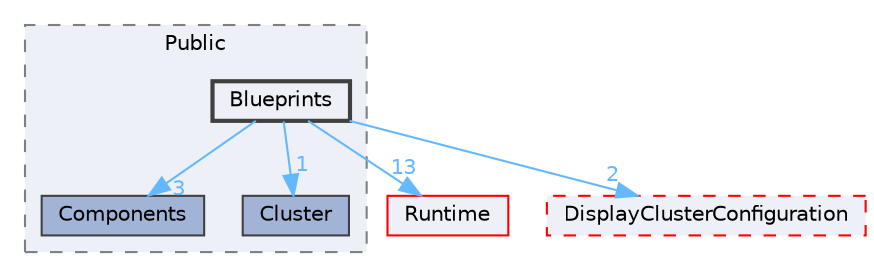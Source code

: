 digraph "Blueprints"
{
 // INTERACTIVE_SVG=YES
 // LATEX_PDF_SIZE
  bgcolor="transparent";
  edge [fontname=Helvetica,fontsize=10,labelfontname=Helvetica,labelfontsize=10];
  node [fontname=Helvetica,fontsize=10,shape=box,height=0.2,width=0.4];
  compound=true
  subgraph clusterdir_6e05641ffcfc9ae0b079389a73e4a72c {
    graph [ bgcolor="#edf0f7", pencolor="grey50", label="Public", fontname=Helvetica,fontsize=10 style="filled,dashed", URL="dir_6e05641ffcfc9ae0b079389a73e4a72c.html",tooltip=""]
  dir_a5fa85be03a17cf9a2dd3d49920f0e0d [label="Components", fillcolor="#a2b4d6", color="grey25", style="filled", URL="dir_a5fa85be03a17cf9a2dd3d49920f0e0d.html",tooltip=""];
  dir_b3c2e61da9dd4bd7c27e2548babed814 [label="Cluster", fillcolor="#a2b4d6", color="grey25", style="filled", URL="dir_b3c2e61da9dd4bd7c27e2548babed814.html",tooltip=""];
  dir_477730d1cb877841a3e0e1c327e22e84 [label="Blueprints", fillcolor="#edf0f7", color="grey25", style="filled,bold", URL="dir_477730d1cb877841a3e0e1c327e22e84.html",tooltip=""];
  }
  dir_7536b172fbd480bfd146a1b1acd6856b [label="Runtime", fillcolor="#edf0f7", color="red", style="filled", URL="dir_7536b172fbd480bfd146a1b1acd6856b.html",tooltip=""];
  dir_96e45f3eefa341c89ab99fae333c719c [label="DisplayClusterConfiguration", fillcolor="#edf0f7", color="red", style="filled,dashed", URL="dir_96e45f3eefa341c89ab99fae333c719c.html",tooltip=""];
  dir_477730d1cb877841a3e0e1c327e22e84->dir_7536b172fbd480bfd146a1b1acd6856b [headlabel="13", labeldistance=1.5 headhref="dir_000106_000984.html" href="dir_000106_000984.html" color="steelblue1" fontcolor="steelblue1"];
  dir_477730d1cb877841a3e0e1c327e22e84->dir_96e45f3eefa341c89ab99fae333c719c [headlabel="2", labeldistance=1.5 headhref="dir_000106_000318.html" href="dir_000106_000318.html" color="steelblue1" fontcolor="steelblue1"];
  dir_477730d1cb877841a3e0e1c327e22e84->dir_a5fa85be03a17cf9a2dd3d49920f0e0d [headlabel="3", labeldistance=1.5 headhref="dir_000106_000227.html" href="dir_000106_000227.html" color="steelblue1" fontcolor="steelblue1"];
  dir_477730d1cb877841a3e0e1c327e22e84->dir_b3c2e61da9dd4bd7c27e2548babed814 [headlabel="1", labeldistance=1.5 headhref="dir_000106_000199.html" href="dir_000106_000199.html" color="steelblue1" fontcolor="steelblue1"];
}

